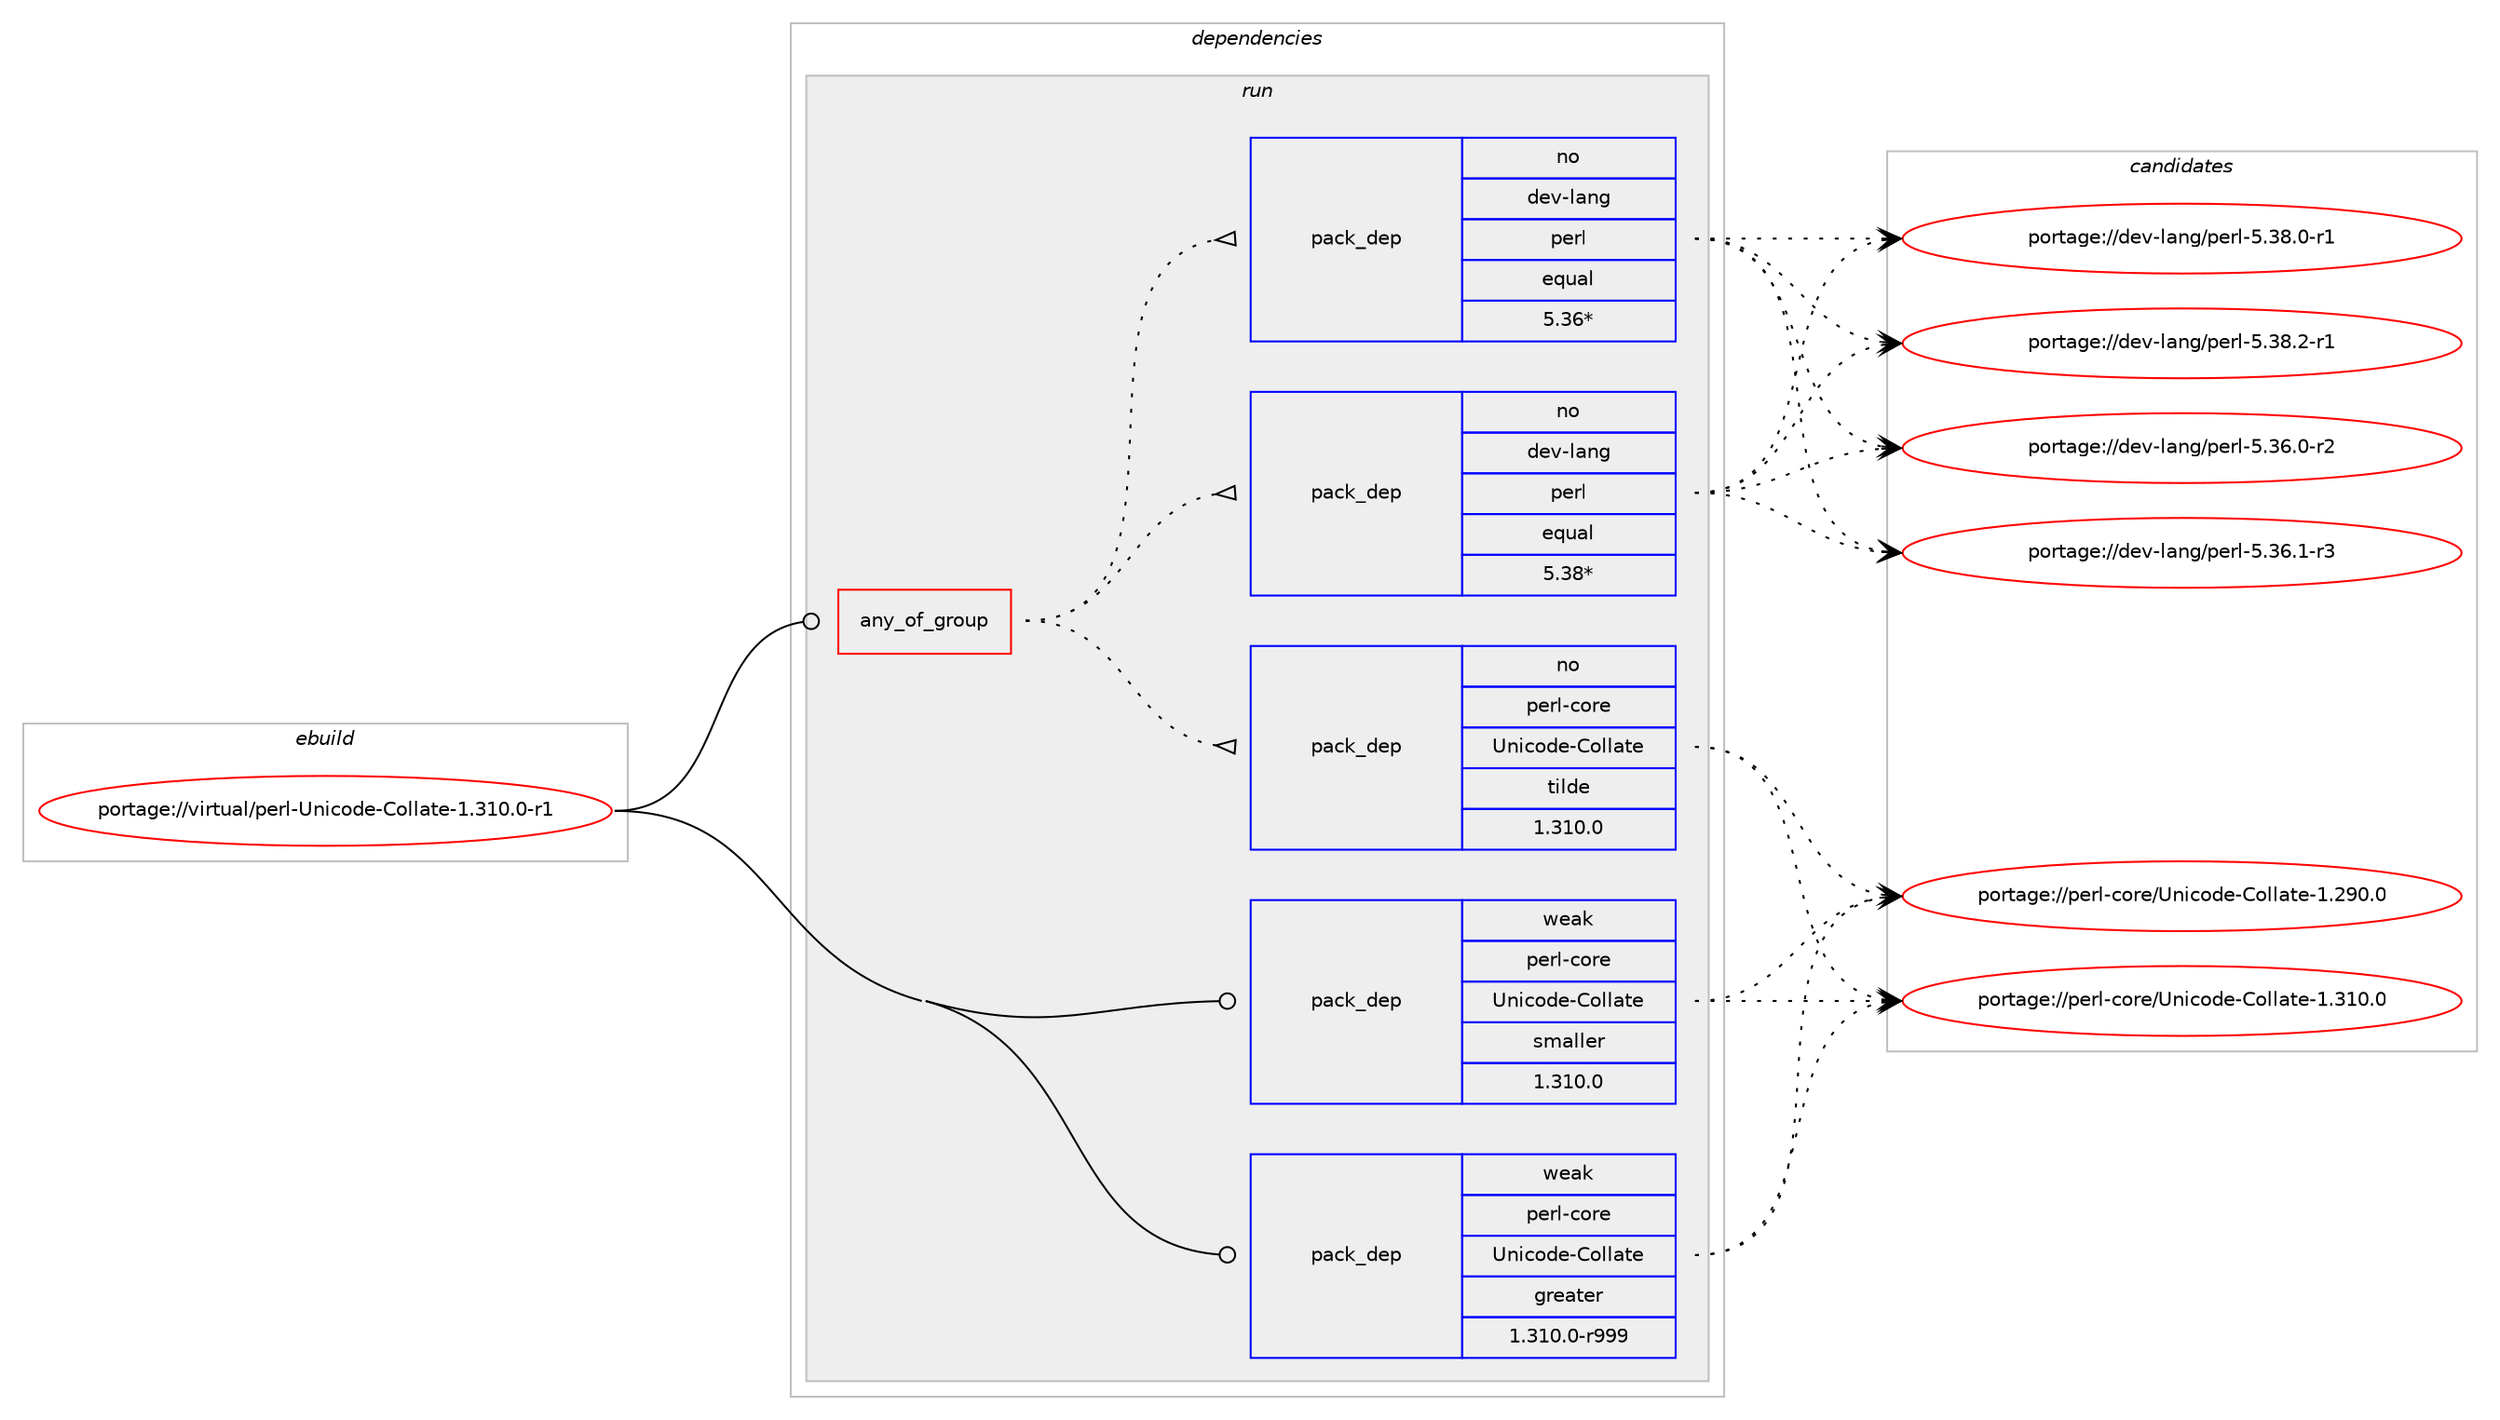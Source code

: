 digraph prolog {

# *************
# Graph options
# *************

newrank=true;
concentrate=true;
compound=true;
graph [rankdir=LR,fontname=Helvetica,fontsize=10,ranksep=1.5];#, ranksep=2.5, nodesep=0.2];
edge  [arrowhead=vee];
node  [fontname=Helvetica,fontsize=10];

# **********
# The ebuild
# **********

subgraph cluster_leftcol {
color=gray;
rank=same;
label=<<i>ebuild</i>>;
id [label="portage://virtual/perl-Unicode-Collate-1.310.0-r1", color=red, width=4, href="../virtual/perl-Unicode-Collate-1.310.0-r1.svg"];
}

# ****************
# The dependencies
# ****************

subgraph cluster_midcol {
color=gray;
label=<<i>dependencies</i>>;
subgraph cluster_compile {
fillcolor="#eeeeee";
style=filled;
label=<<i>compile</i>>;
}
subgraph cluster_compileandrun {
fillcolor="#eeeeee";
style=filled;
label=<<i>compile and run</i>>;
}
subgraph cluster_run {
fillcolor="#eeeeee";
style=filled;
label=<<i>run</i>>;
subgraph any222 {
dependency20394 [label=<<TABLE BORDER="0" CELLBORDER="1" CELLSPACING="0" CELLPADDING="4"><TR><TD CELLPADDING="10">any_of_group</TD></TR></TABLE>>, shape=none, color=red];subgraph pack6150 {
dependency20395 [label=<<TABLE BORDER="0" CELLBORDER="1" CELLSPACING="0" CELLPADDING="4" WIDTH="220"><TR><TD ROWSPAN="6" CELLPADDING="30">pack_dep</TD></TR><TR><TD WIDTH="110">no</TD></TR><TR><TD>dev-lang</TD></TR><TR><TD>perl</TD></TR><TR><TD>equal</TD></TR><TR><TD>5.38*</TD></TR></TABLE>>, shape=none, color=blue];
}
dependency20394:e -> dependency20395:w [weight=20,style="dotted",arrowhead="oinv"];
subgraph pack6151 {
dependency20396 [label=<<TABLE BORDER="0" CELLBORDER="1" CELLSPACING="0" CELLPADDING="4" WIDTH="220"><TR><TD ROWSPAN="6" CELLPADDING="30">pack_dep</TD></TR><TR><TD WIDTH="110">no</TD></TR><TR><TD>dev-lang</TD></TR><TR><TD>perl</TD></TR><TR><TD>equal</TD></TR><TR><TD>5.36*</TD></TR></TABLE>>, shape=none, color=blue];
}
dependency20394:e -> dependency20396:w [weight=20,style="dotted",arrowhead="oinv"];
subgraph pack6152 {
dependency20397 [label=<<TABLE BORDER="0" CELLBORDER="1" CELLSPACING="0" CELLPADDING="4" WIDTH="220"><TR><TD ROWSPAN="6" CELLPADDING="30">pack_dep</TD></TR><TR><TD WIDTH="110">no</TD></TR><TR><TD>perl-core</TD></TR><TR><TD>Unicode-Collate</TD></TR><TR><TD>tilde</TD></TR><TR><TD>1.310.0</TD></TR></TABLE>>, shape=none, color=blue];
}
dependency20394:e -> dependency20397:w [weight=20,style="dotted",arrowhead="oinv"];
}
id:e -> dependency20394:w [weight=20,style="solid",arrowhead="odot"];
# *** BEGIN UNKNOWN DEPENDENCY TYPE (TODO) ***
# id -> package_dependency(portage://virtual/perl-Unicode-Collate-1.310.0-r1,run,no,dev-lang,perl,none,[,,],any_same_slot,[])
# *** END UNKNOWN DEPENDENCY TYPE (TODO) ***

subgraph pack6153 {
dependency20398 [label=<<TABLE BORDER="0" CELLBORDER="1" CELLSPACING="0" CELLPADDING="4" WIDTH="220"><TR><TD ROWSPAN="6" CELLPADDING="30">pack_dep</TD></TR><TR><TD WIDTH="110">weak</TD></TR><TR><TD>perl-core</TD></TR><TR><TD>Unicode-Collate</TD></TR><TR><TD>greater</TD></TR><TR><TD>1.310.0-r999</TD></TR></TABLE>>, shape=none, color=blue];
}
id:e -> dependency20398:w [weight=20,style="solid",arrowhead="odot"];
subgraph pack6154 {
dependency20399 [label=<<TABLE BORDER="0" CELLBORDER="1" CELLSPACING="0" CELLPADDING="4" WIDTH="220"><TR><TD ROWSPAN="6" CELLPADDING="30">pack_dep</TD></TR><TR><TD WIDTH="110">weak</TD></TR><TR><TD>perl-core</TD></TR><TR><TD>Unicode-Collate</TD></TR><TR><TD>smaller</TD></TR><TR><TD>1.310.0</TD></TR></TABLE>>, shape=none, color=blue];
}
id:e -> dependency20399:w [weight=20,style="solid",arrowhead="odot"];
}
}

# **************
# The candidates
# **************

subgraph cluster_choices {
rank=same;
color=gray;
label=<<i>candidates</i>>;

subgraph choice6150 {
color=black;
nodesep=1;
choice100101118451089711010347112101114108455346515446484511450 [label="portage://dev-lang/perl-5.36.0-r2", color=red, width=4,href="../dev-lang/perl-5.36.0-r2.svg"];
choice100101118451089711010347112101114108455346515446494511451 [label="portage://dev-lang/perl-5.36.1-r3", color=red, width=4,href="../dev-lang/perl-5.36.1-r3.svg"];
choice100101118451089711010347112101114108455346515646484511449 [label="portage://dev-lang/perl-5.38.0-r1", color=red, width=4,href="../dev-lang/perl-5.38.0-r1.svg"];
choice100101118451089711010347112101114108455346515646504511449 [label="portage://dev-lang/perl-5.38.2-r1", color=red, width=4,href="../dev-lang/perl-5.38.2-r1.svg"];
dependency20395:e -> choice100101118451089711010347112101114108455346515446484511450:w [style=dotted,weight="100"];
dependency20395:e -> choice100101118451089711010347112101114108455346515446494511451:w [style=dotted,weight="100"];
dependency20395:e -> choice100101118451089711010347112101114108455346515646484511449:w [style=dotted,weight="100"];
dependency20395:e -> choice100101118451089711010347112101114108455346515646504511449:w [style=dotted,weight="100"];
}
subgraph choice6151 {
color=black;
nodesep=1;
choice100101118451089711010347112101114108455346515446484511450 [label="portage://dev-lang/perl-5.36.0-r2", color=red, width=4,href="../dev-lang/perl-5.36.0-r2.svg"];
choice100101118451089711010347112101114108455346515446494511451 [label="portage://dev-lang/perl-5.36.1-r3", color=red, width=4,href="../dev-lang/perl-5.36.1-r3.svg"];
choice100101118451089711010347112101114108455346515646484511449 [label="portage://dev-lang/perl-5.38.0-r1", color=red, width=4,href="../dev-lang/perl-5.38.0-r1.svg"];
choice100101118451089711010347112101114108455346515646504511449 [label="portage://dev-lang/perl-5.38.2-r1", color=red, width=4,href="../dev-lang/perl-5.38.2-r1.svg"];
dependency20396:e -> choice100101118451089711010347112101114108455346515446484511450:w [style=dotted,weight="100"];
dependency20396:e -> choice100101118451089711010347112101114108455346515446494511451:w [style=dotted,weight="100"];
dependency20396:e -> choice100101118451089711010347112101114108455346515646484511449:w [style=dotted,weight="100"];
dependency20396:e -> choice100101118451089711010347112101114108455346515646504511449:w [style=dotted,weight="100"];
}
subgraph choice6152 {
color=black;
nodesep=1;
choice11210111410845991111141014785110105991111001014567111108108971161014549465057484648 [label="portage://perl-core/Unicode-Collate-1.290.0", color=red, width=4,href="../perl-core/Unicode-Collate-1.290.0.svg"];
choice11210111410845991111141014785110105991111001014567111108108971161014549465149484648 [label="portage://perl-core/Unicode-Collate-1.310.0", color=red, width=4,href="../perl-core/Unicode-Collate-1.310.0.svg"];
dependency20397:e -> choice11210111410845991111141014785110105991111001014567111108108971161014549465057484648:w [style=dotted,weight="100"];
dependency20397:e -> choice11210111410845991111141014785110105991111001014567111108108971161014549465149484648:w [style=dotted,weight="100"];
}
subgraph choice6153 {
color=black;
nodesep=1;
choice11210111410845991111141014785110105991111001014567111108108971161014549465057484648 [label="portage://perl-core/Unicode-Collate-1.290.0", color=red, width=4,href="../perl-core/Unicode-Collate-1.290.0.svg"];
choice11210111410845991111141014785110105991111001014567111108108971161014549465149484648 [label="portage://perl-core/Unicode-Collate-1.310.0", color=red, width=4,href="../perl-core/Unicode-Collate-1.310.0.svg"];
dependency20398:e -> choice11210111410845991111141014785110105991111001014567111108108971161014549465057484648:w [style=dotted,weight="100"];
dependency20398:e -> choice11210111410845991111141014785110105991111001014567111108108971161014549465149484648:w [style=dotted,weight="100"];
}
subgraph choice6154 {
color=black;
nodesep=1;
choice11210111410845991111141014785110105991111001014567111108108971161014549465057484648 [label="portage://perl-core/Unicode-Collate-1.290.0", color=red, width=4,href="../perl-core/Unicode-Collate-1.290.0.svg"];
choice11210111410845991111141014785110105991111001014567111108108971161014549465149484648 [label="portage://perl-core/Unicode-Collate-1.310.0", color=red, width=4,href="../perl-core/Unicode-Collate-1.310.0.svg"];
dependency20399:e -> choice11210111410845991111141014785110105991111001014567111108108971161014549465057484648:w [style=dotted,weight="100"];
dependency20399:e -> choice11210111410845991111141014785110105991111001014567111108108971161014549465149484648:w [style=dotted,weight="100"];
}
}

}

